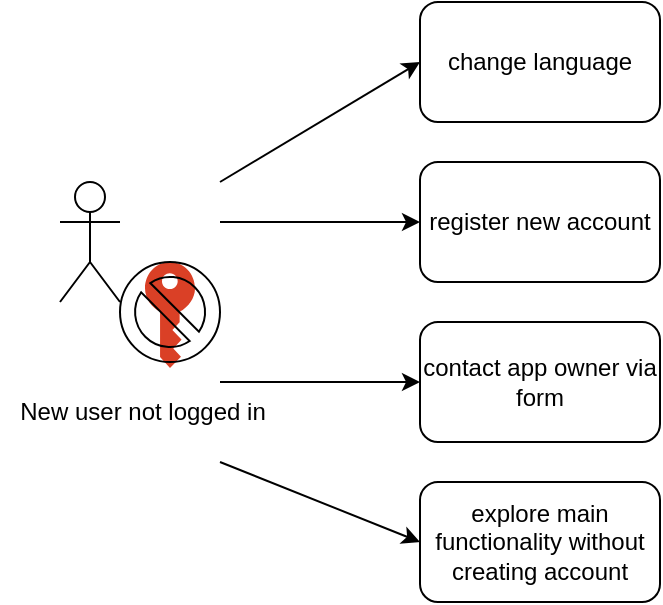 <mxfile version="21.5.0" type="device">
  <diagram name="Page-1" id="cvxpRtqzHrmowPEIcIa5">
    <mxGraphModel dx="794" dy="1107" grid="1" gridSize="10" guides="1" tooltips="1" connect="1" arrows="1" fold="1" page="1" pageScale="1" pageWidth="850" pageHeight="1100" math="0" shadow="0">
      <root>
        <mxCell id="0" />
        <mxCell id="1" parent="0" />
        <mxCell id="oR8qnFVg_3T_-0G8JnXh-11" value="" style="group" vertex="1" connectable="0" parent="1">
          <mxGeometry x="30" y="290" width="142.5" height="130" as="geometry" />
        </mxCell>
        <mxCell id="oR8qnFVg_3T_-0G8JnXh-1" value="" style="shape=umlActor;verticalLabelPosition=bottom;verticalAlign=top;html=1;outlineConnect=0;" vertex="1" parent="oR8qnFVg_3T_-0G8JnXh-11">
          <mxGeometry x="30" width="30" height="60" as="geometry" />
        </mxCell>
        <mxCell id="oR8qnFVg_3T_-0G8JnXh-2" value="" style="sketch=0;pointerEvents=1;shadow=0;dashed=0;html=1;strokeColor=none;labelPosition=center;verticalLabelPosition=bottom;verticalAlign=top;outlineConnect=0;align=center;shape=mxgraph.office.security.key_permissions;fillColor=#DA4026;" vertex="1" parent="oR8qnFVg_3T_-0G8JnXh-11">
          <mxGeometry x="72.5" y="40" width="25" height="53" as="geometry" />
        </mxCell>
        <mxCell id="oR8qnFVg_3T_-0G8JnXh-7" value="" style="verticalLabelPosition=bottom;verticalAlign=top;html=1;shape=mxgraph.basic.no_symbol;fillColor=none;" vertex="1" parent="oR8qnFVg_3T_-0G8JnXh-11">
          <mxGeometry x="60" y="40" width="50" height="50" as="geometry" />
        </mxCell>
        <mxCell id="oR8qnFVg_3T_-0G8JnXh-9" value="New user not logged in" style="text;html=1;strokeColor=none;fillColor=none;align=center;verticalAlign=middle;whiteSpace=wrap;rounded=0;" vertex="1" parent="oR8qnFVg_3T_-0G8JnXh-11">
          <mxGeometry y="100" width="142.5" height="30" as="geometry" />
        </mxCell>
        <mxCell id="oR8qnFVg_3T_-0G8JnXh-15" value="" style="group" vertex="1" connectable="0" parent="1">
          <mxGeometry x="240" y="200" width="120" height="300" as="geometry" />
        </mxCell>
        <mxCell id="oR8qnFVg_3T_-0G8JnXh-8" value="register new account" style="rounded=1;whiteSpace=wrap;html=1;" vertex="1" parent="oR8qnFVg_3T_-0G8JnXh-15">
          <mxGeometry y="80" width="120" height="60" as="geometry" />
        </mxCell>
        <mxCell id="oR8qnFVg_3T_-0G8JnXh-12" value="contact app owner via form" style="rounded=1;whiteSpace=wrap;html=1;" vertex="1" parent="oR8qnFVg_3T_-0G8JnXh-15">
          <mxGeometry y="160" width="120" height="60" as="geometry" />
        </mxCell>
        <mxCell id="oR8qnFVg_3T_-0G8JnXh-13" value="explore main functionality without creating account" style="rounded=1;whiteSpace=wrap;html=1;" vertex="1" parent="oR8qnFVg_3T_-0G8JnXh-15">
          <mxGeometry y="240" width="120" height="60" as="geometry" />
        </mxCell>
        <mxCell id="oR8qnFVg_3T_-0G8JnXh-14" value="change language" style="rounded=1;whiteSpace=wrap;html=1;" vertex="1" parent="oR8qnFVg_3T_-0G8JnXh-15">
          <mxGeometry width="120" height="60" as="geometry" />
        </mxCell>
        <mxCell id="oR8qnFVg_3T_-0G8JnXh-16" value="" style="endArrow=classic;html=1;rounded=0;entryX=0;entryY=0.5;entryDx=0;entryDy=0;" edge="1" parent="1" target="oR8qnFVg_3T_-0G8JnXh-14">
          <mxGeometry width="50" height="50" relative="1" as="geometry">
            <mxPoint x="140" y="290" as="sourcePoint" />
            <mxPoint x="190" y="240" as="targetPoint" />
          </mxGeometry>
        </mxCell>
        <mxCell id="oR8qnFVg_3T_-0G8JnXh-17" value="" style="endArrow=classic;html=1;rounded=0;entryX=0;entryY=0.5;entryDx=0;entryDy=0;" edge="1" parent="1" target="oR8qnFVg_3T_-0G8JnXh-8">
          <mxGeometry width="50" height="50" relative="1" as="geometry">
            <mxPoint x="140" y="310" as="sourcePoint" />
            <mxPoint x="250" y="240" as="targetPoint" />
          </mxGeometry>
        </mxCell>
        <mxCell id="oR8qnFVg_3T_-0G8JnXh-18" value="" style="endArrow=classic;html=1;rounded=0;entryX=0;entryY=0.5;entryDx=0;entryDy=0;" edge="1" parent="1">
          <mxGeometry width="50" height="50" relative="1" as="geometry">
            <mxPoint x="140" y="390" as="sourcePoint" />
            <mxPoint x="240" y="390" as="targetPoint" />
          </mxGeometry>
        </mxCell>
        <mxCell id="oR8qnFVg_3T_-0G8JnXh-19" value="" style="endArrow=classic;html=1;rounded=0;entryX=0;entryY=0.5;entryDx=0;entryDy=0;" edge="1" parent="1">
          <mxGeometry width="50" height="50" relative="1" as="geometry">
            <mxPoint x="140" y="430" as="sourcePoint" />
            <mxPoint x="240" y="470" as="targetPoint" />
          </mxGeometry>
        </mxCell>
      </root>
    </mxGraphModel>
  </diagram>
</mxfile>
